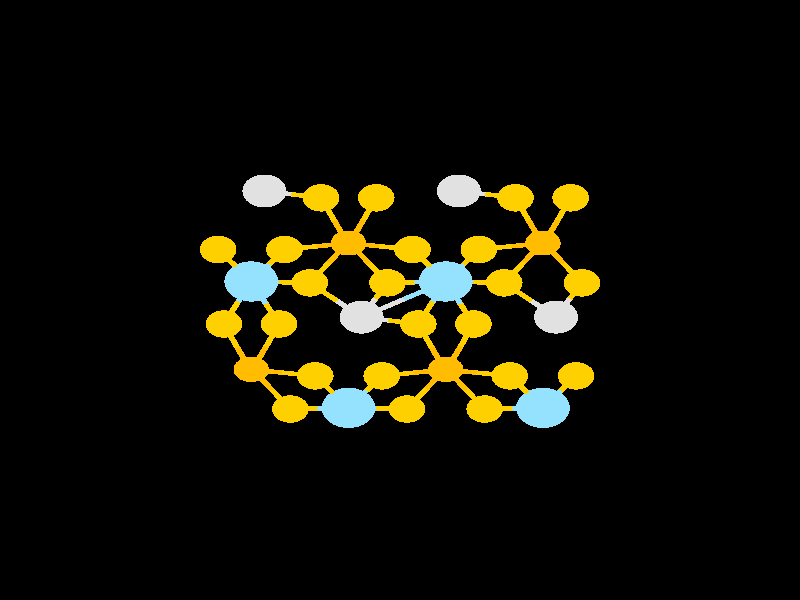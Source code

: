 #include "colors.inc"
#include "finish.inc"

global_settings {assumed_gamma 1 max_trace_level 6}
background {color White transmit 1.0}
camera {orthographic
  right -26.25*x up 26.25*y
  direction 1.00*z
  location <0,0,50.00> look_at <0,0,0>}


light_source {<  2.00,   3.00,  40.00> color White
  area_light <0.70, 0, 0>, <0, 0.70, 0>, 3, 3
  adaptive 1 jitter}
// no fog
#declare simple = finish {phong 0.7}
#declare pale = finish {ambient 0.5 diffuse 0.85 roughness 0.001 specular 0.200 }
#declare intermediate = finish {ambient 0.3 diffuse 0.6 specular 0.1 roughness 0.04}
#declare vmd = finish {ambient 0.0 diffuse 0.65 phong 0.1 phong_size 40.0 specular 0.5 }
#declare jmol = finish {ambient 0.2 diffuse 0.6 specular 1 roughness 0.001 metallic}
#declare ase2 = finish {ambient 0.05 brilliance 3 diffuse 0.6 metallic specular 0.7 roughness 0.04 reflection 0.15}
#declare ase3 = finish {ambient 0.15 brilliance 2 diffuse 0.6 metallic specular 1.0 roughness 0.001 reflection 0.0}
#declare glass = finish {ambient 0.05 diffuse 0.3 specular 1.0 roughness 0.001}
#declare glass2 = finish {ambient 0.01 diffuse 0.3 specular 1.0 reflection 0.25 roughness 0.001}
#declare Rcell = 0.000;
#declare Rbond = 0.100;

#macro atom(LOC, R, COL, TRANS, FIN)
  sphere{LOC, R texture{pigment{color COL transmit TRANS} finish{FIN}}}
#end
#macro constrain(LOC, R, COL, TRANS FIN)
union{torus{R, Rcell rotate 45*z texture{pigment{color COL transmit TRANS} finish{FIN}}}
     torus{R, Rcell rotate -45*z texture{pigment{color COL transmit TRANS} finish{FIN}}}
     translate LOC}
#end

cylinder {<-12.50, -12.50, -25.00>, < 12.50, -12.50, -25.00>, Rcell pigment {Black}}
cylinder {<-12.50,  12.50, -25.00>, < 12.50,  12.50, -25.00>, Rcell pigment {Black}}
cylinder {<-12.50,  12.50,   0.00>, < 12.50,  12.50,   0.00>, Rcell pigment {Black}}
cylinder {<-12.50, -12.50,   0.00>, < 12.50, -12.50,   0.00>, Rcell pigment {Black}}
cylinder {<-12.50, -12.50, -25.00>, <-12.50,  12.50, -25.00>, Rcell pigment {Black}}
cylinder {< 12.50, -12.50, -25.00>, < 12.50,  12.50, -25.00>, Rcell pigment {Black}}
cylinder {< 12.50, -12.50,   0.00>, < 12.50,  12.50,   0.00>, Rcell pigment {Black}}
cylinder {<-12.50, -12.50,   0.00>, <-12.50,  12.50,   0.00>, Rcell pigment {Black}}
cylinder {<-12.50, -12.50, -25.00>, <-12.50, -12.50,   0.00>, Rcell pigment {Black}}
cylinder {< 12.50, -12.50, -25.00>, < 12.50, -12.50,   0.00>, Rcell pigment {Black}}
cylinder {< 12.50,  12.50, -25.00>, < 12.50,  12.50,   0.00>, Rcell pigment {Black}}
cylinder {<-12.50,  12.50, -25.00>, <-12.50,  12.50,   0.00>, Rcell pigment {Black}}
atom(< -4.92,  -3.04, -11.39>, 0.54, rgb <1.00, 0.50, 0.00>, 0.0, ase3) // #0
atom(< -4.84,  -3.04, -13.61>, 0.54, rgb <1.00, 0.50, 0.00>, 0.0, ase3) // #1
atom(< -1.69,  -4.72, -12.50>, 0.88, rgb <0.30, 0.76, 1.00>, 0.0, ase3) // #2
atom(<  1.46,  -3.04, -11.39>, 0.54, rgb <1.00, 0.50, 0.00>, 0.0, ase3) // #3
atom(<  1.54,  -3.04, -13.61>, 0.54, rgb <1.00, 0.50, 0.00>, 0.0, ase3) // #4
atom(< -4.88,   0.81, -12.50>, 0.88, rgb <0.30, 0.76, 1.00>, 0.0, ase3) // #5
atom(< -5.78,  -1.05, -10.85>, 0.60, rgb <1.00, 0.63, 0.00>, 0.0, ase3) // #6
atom(< -1.26,  -0.75, -12.50>, 0.72, rgb <0.75, 0.75, 0.75>, 0.0, ase3) // #7
atom(< -2.78,  -3.32, -10.71>, 0.60, rgb <1.00, 0.63, 0.00>, 0.0, ase3) // #8
atom(<  0.23,  -4.77, -10.77>, 0.60, rgb <1.00, 0.63, 0.00>, 0.0, ase3) // #9
atom(< -0.60,  -3.32, -14.29>, 0.60, rgb <1.00, 0.63, 0.00>, 0.0, ase3) // #10
atom(< -3.97,  -1.05, -14.15>, 0.60, rgb <1.00, 0.63, 0.00>, 0.0, ase3) // #11
atom(< -3.60,  -4.77, -14.23>, 0.60, rgb <1.00, 0.63, 0.00>, 0.0, ase3) // #12
atom(< -1.73,   2.49, -11.39>, 0.54, rgb <1.00, 0.50, 0.00>, 0.0, ase3) // #13
atom(< -1.65,   2.49, -13.61>, 0.54, rgb <1.00, 0.50, 0.00>, 0.0, ase3) // #14
atom(< -4.45,   4.77, -12.50>, 0.72, rgb <0.75, 0.75, 0.75>, 0.0, ase3) // #15
atom(< -5.97,   2.21, -10.71>, 0.60, rgb <1.00, 0.63, 0.00>, 0.0, ase3) // #16
atom(< -2.96,   0.75, -10.77>, 0.60, rgb <1.00, 0.63, 0.00>, 0.0, ase3) // #17
atom(< -3.79,   2.21, -14.29>, 0.60, rgb <1.00, 0.63, 0.00>, 0.0, ase3) // #18
atom(<  4.69,  -4.72, -12.50>, 0.88, rgb <0.30, 0.76, 1.00>, 0.0, ase3) // #19
atom(<  1.50,   0.81, -12.50>, 0.88, rgb <0.30, 0.76, 1.00>, 0.0, ase3) // #20
atom(<  0.60,  -1.05, -10.85>, 0.60, rgb <1.00, 0.63, 0.00>, 0.0, ase3) // #21
atom(<  5.12,  -0.75, -12.50>, 0.72, rgb <0.75, 0.75, 0.75>, 0.0, ase3) // #22
atom(<  3.60,  -3.32, -10.71>, 0.60, rgb <1.00, 0.63, 0.00>, 0.0, ase3) // #23
atom(<  5.78,  -3.32, -14.29>, 0.60, rgb <1.00, 0.63, 0.00>, 0.0, ase3) // #24
atom(<  2.41,  -1.05, -14.15>, 0.60, rgb <1.00, 0.63, 0.00>, 0.0, ase3) // #25
atom(<  2.78,  -4.77, -14.23>, 0.60, rgb <1.00, 0.63, 0.00>, 0.0, ase3) // #26
atom(<  4.65,   2.49, -11.39>, 0.54, rgb <1.00, 0.50, 0.00>, 0.0, ase3) // #27
atom(<  4.73,   2.49, -13.61>, 0.54, rgb <1.00, 0.50, 0.00>, 0.0, ase3) // #28
atom(< -2.59,   4.47, -10.85>, 0.60, rgb <1.00, 0.63, 0.00>, 0.0, ase3) // #29
atom(<  1.93,   4.77, -12.50>, 0.72, rgb <0.75, 0.75, 0.75>, 0.0, ase3) // #30
atom(<  0.41,   2.21, -10.71>, 0.60, rgb <1.00, 0.63, 0.00>, 0.0, ase3) // #31
atom(<  3.42,   0.75, -10.77>, 0.60, rgb <1.00, 0.63, 0.00>, 0.0, ase3) // #32
atom(<  2.59,   2.21, -14.29>, 0.60, rgb <1.00, 0.63, 0.00>, 0.0, ase3) // #33
atom(< -0.78,   4.47, -14.15>, 0.60, rgb <1.00, 0.63, 0.00>, 0.0, ase3) // #34
atom(< -0.41,   0.75, -14.23>, 0.60, rgb <1.00, 0.63, 0.00>, 0.0, ase3) // #35
atom(<  3.79,   4.47, -10.85>, 0.60, rgb <1.00, 0.63, 0.00>, 0.0, ase3) // #36
atom(<  5.60,   4.47, -14.15>, 0.60, rgb <1.00, 0.63, 0.00>, 0.0, ase3) // #37
atom(<  5.97,   0.75, -14.23>, 0.60, rgb <1.00, 0.63, 0.00>, 0.0, ase3) // #38
cylinder {< -4.92,  -3.04, -11.39>, < -4.88,  -3.04, -12.50>, Rbond texture{pigment {color rgb <1.00, 0.50, 0.00> transmit 0.0} finish{ase3}}}
cylinder {< -4.84,  -3.04, -13.61>, < -4.88,  -3.04, -12.50>, Rbond texture{pigment {color rgb <1.00, 0.50, 0.00> transmit 0.0} finish{ase3}}}
cylinder {< -4.92,  -3.04, -11.39>, < -3.85,  -3.18, -11.05>, Rbond texture{pigment {color rgb <1.00, 0.50, 0.00> transmit 0.0} finish{ase3}}}
cylinder {< -2.78,  -3.32, -10.71>, < -3.85,  -3.18, -11.05>, Rbond texture{pigment {color rgb <1.00, 0.63, 0.00> transmit 0.0} finish{ase3}}}
cylinder {< -4.92,  -3.04, -11.39>, < -5.35,  -2.05, -11.12>, Rbond texture{pigment {color rgb <1.00, 0.50, 0.00> transmit 0.0} finish{ase3}}}
cylinder {< -5.78,  -1.05, -10.85>, < -5.35,  -2.05, -11.12>, Rbond texture{pigment {color rgb <1.00, 0.63, 0.00> transmit 0.0} finish{ase3}}}
cylinder {< -4.84,  -3.04, -13.61>, < -4.22,  -3.91, -13.92>, Rbond texture{pigment {color rgb <1.00, 0.50, 0.00> transmit 0.0} finish{ase3}}}
cylinder {< -3.60,  -4.77, -14.23>, < -4.22,  -3.91, -13.92>, Rbond texture{pigment {color rgb <1.00, 0.63, 0.00> transmit 0.0} finish{ase3}}}
cylinder {< -4.84,  -3.04, -13.61>, < -4.40,  -2.05, -13.88>, Rbond texture{pigment {color rgb <1.00, 0.50, 0.00> transmit 0.0} finish{ase3}}}
cylinder {< -3.97,  -1.05, -14.15>, < -4.40,  -2.05, -13.88>, Rbond texture{pigment {color rgb <1.00, 0.63, 0.00> transmit 0.0} finish{ase3}}}
cylinder {< -1.69,  -4.72, -12.50>, < -1.14,  -4.02, -13.39>, Rbond texture{pigment {color rgb <0.30, 0.76, 1.00> transmit 0.0} finish{ase3}}}
cylinder {< -0.60,  -3.32, -14.29>, < -1.14,  -4.02, -13.39>, Rbond texture{pigment {color rgb <1.00, 0.63, 0.00> transmit 0.0} finish{ase3}}}
cylinder {< -1.69,  -4.72, -12.50>, < -2.23,  -4.02, -11.61>, Rbond texture{pigment {color rgb <0.30, 0.76, 1.00> transmit 0.0} finish{ase3}}}
cylinder {< -2.78,  -3.32, -10.71>, < -2.23,  -4.02, -11.61>, Rbond texture{pigment {color rgb <1.00, 0.63, 0.00> transmit 0.0} finish{ase3}}}
cylinder {< -1.69,  -4.72, -12.50>, < -2.65,  -4.75, -13.36>, Rbond texture{pigment {color rgb <0.30, 0.76, 1.00> transmit 0.0} finish{ase3}}}
cylinder {< -3.60,  -4.77, -14.23>, < -2.65,  -4.75, -13.36>, Rbond texture{pigment {color rgb <1.00, 0.63, 0.00> transmit 0.0} finish{ase3}}}
cylinder {< -1.69,  -4.72, -12.50>, < -0.73,  -4.75, -11.64>, Rbond texture{pigment {color rgb <0.30, 0.76, 1.00> transmit 0.0} finish{ase3}}}
cylinder {<  0.23,  -4.77, -10.77>, < -0.73,  -4.75, -11.64>, Rbond texture{pigment {color rgb <1.00, 0.63, 0.00> transmit 0.0} finish{ase3}}}
cylinder {<  1.46,  -3.04, -11.39>, <  0.85,  -3.91, -11.08>, Rbond texture{pigment {color rgb <1.00, 0.50, 0.00> transmit 0.0} finish{ase3}}}
cylinder {<  0.23,  -4.77, -10.77>, <  0.85,  -3.91, -11.08>, Rbond texture{pigment {color rgb <1.00, 0.63, 0.00> transmit 0.0} finish{ase3}}}
cylinder {<  1.46,  -3.04, -11.39>, <  2.53,  -3.18, -11.05>, Rbond texture{pigment {color rgb <1.00, 0.50, 0.00> transmit 0.0} finish{ase3}}}
cylinder {<  3.60,  -3.32, -10.71>, <  2.53,  -3.18, -11.05>, Rbond texture{pigment {color rgb <1.00, 0.63, 0.00> transmit 0.0} finish{ase3}}}
cylinder {<  1.46,  -3.04, -11.39>, <  1.50,  -3.04, -12.50>, Rbond texture{pigment {color rgb <1.00, 0.50, 0.00> transmit 0.0} finish{ase3}}}
cylinder {<  1.54,  -3.04, -13.61>, <  1.50,  -3.04, -12.50>, Rbond texture{pigment {color rgb <1.00, 0.50, 0.00> transmit 0.0} finish{ase3}}}
cylinder {<  1.46,  -3.04, -11.39>, <  1.03,  -2.05, -11.12>, Rbond texture{pigment {color rgb <1.00, 0.50, 0.00> transmit 0.0} finish{ase3}}}
cylinder {<  0.60,  -1.05, -10.85>, <  1.03,  -2.05, -11.12>, Rbond texture{pigment {color rgb <1.00, 0.63, 0.00> transmit 0.0} finish{ase3}}}
cylinder {<  1.54,  -3.04, -13.61>, <  0.47,  -3.18, -13.95>, Rbond texture{pigment {color rgb <1.00, 0.50, 0.00> transmit 0.0} finish{ase3}}}
cylinder {< -0.60,  -3.32, -14.29>, <  0.47,  -3.18, -13.95>, Rbond texture{pigment {color rgb <1.00, 0.63, 0.00> transmit 0.0} finish{ase3}}}
cylinder {<  1.54,  -3.04, -13.61>, <  2.16,  -3.91, -13.92>, Rbond texture{pigment {color rgb <1.00, 0.50, 0.00> transmit 0.0} finish{ase3}}}
cylinder {<  2.78,  -4.77, -14.23>, <  2.16,  -3.91, -13.92>, Rbond texture{pigment {color rgb <1.00, 0.63, 0.00> transmit 0.0} finish{ase3}}}
cylinder {<  1.54,  -3.04, -13.61>, <  1.98,  -2.05, -13.88>, Rbond texture{pigment {color rgb <1.00, 0.50, 0.00> transmit 0.0} finish{ase3}}}
cylinder {<  2.41,  -1.05, -14.15>, <  1.98,  -2.05, -13.88>, Rbond texture{pigment {color rgb <1.00, 0.63, 0.00> transmit 0.0} finish{ase3}}}
cylinder {< -4.88,   0.81, -12.50>, < -5.33,  -0.12, -11.67>, Rbond texture{pigment {color rgb <0.30, 0.76, 1.00> transmit 0.0} finish{ase3}}}
cylinder {< -5.78,  -1.05, -10.85>, < -5.33,  -0.12, -11.67>, Rbond texture{pigment {color rgb <1.00, 0.63, 0.00> transmit 0.0} finish{ase3}}}
cylinder {< -4.88,   0.81, -12.50>, < -4.42,  -0.12, -13.33>, Rbond texture{pigment {color rgb <0.30, 0.76, 1.00> transmit 0.0} finish{ase3}}}
cylinder {< -3.97,  -1.05, -14.15>, < -4.42,  -0.12, -13.33>, Rbond texture{pigment {color rgb <1.00, 0.63, 0.00> transmit 0.0} finish{ase3}}}
cylinder {< -4.88,   0.81, -12.50>, < -3.92,   0.78, -11.64>, Rbond texture{pigment {color rgb <0.30, 0.76, 1.00> transmit 0.0} finish{ase3}}}
cylinder {< -2.96,   0.75, -10.77>, < -3.92,   0.78, -11.64>, Rbond texture{pigment {color rgb <1.00, 0.63, 0.00> transmit 0.0} finish{ase3}}}
cylinder {< -4.88,   0.81, -12.50>, < -4.33,   1.51, -13.39>, Rbond texture{pigment {color rgb <0.30, 0.76, 1.00> transmit 0.0} finish{ase3}}}
cylinder {< -3.79,   2.21, -14.29>, < -4.33,   1.51, -13.39>, Rbond texture{pigment {color rgb <1.00, 0.63, 0.00> transmit 0.0} finish{ase3}}}
cylinder {< -4.88,   0.81, -12.50>, < -5.42,   1.51, -11.61>, Rbond texture{pigment {color rgb <0.30, 0.76, 1.00> transmit 0.0} finish{ase3}}}
cylinder {< -5.97,   2.21, -10.71>, < -5.42,   1.51, -11.61>, Rbond texture{pigment {color rgb <1.00, 0.63, 0.00> transmit 0.0} finish{ase3}}}
cylinder {< -1.26,  -0.75, -12.50>, < -0.84,   0.00, -13.36>, Rbond texture{pigment {color rgb <0.75, 0.75, 0.75> transmit 0.0} finish{ase3}}}
cylinder {< -0.41,   0.75, -14.23>, < -0.84,   0.00, -13.36>, Rbond texture{pigment {color rgb <1.00, 0.63, 0.00> transmit 0.0} finish{ase3}}}
cylinder {< -1.26,  -0.75, -12.50>, < -2.11,   0.00, -11.64>, Rbond texture{pigment {color rgb <0.75, 0.75, 0.75> transmit 0.0} finish{ase3}}}
cylinder {< -2.96,   0.75, -10.77>, < -2.11,   0.00, -11.64>, Rbond texture{pigment {color rgb <1.00, 0.63, 0.00> transmit 0.0} finish{ase3}}}
cylinder {< -1.26,  -0.75, -12.50>, < -0.33,  -0.90, -11.67>, Rbond texture{pigment {color rgb <0.75, 0.75, 0.75> transmit 0.0} finish{ase3}}}
cylinder {<  0.60,  -1.05, -10.85>, < -0.33,  -0.90, -11.67>, Rbond texture{pigment {color rgb <1.00, 0.63, 0.00> transmit 0.0} finish{ase3}}}
cylinder {< -1.26,  -0.75, -12.50>, <  0.12,   0.03, -12.50>, Rbond texture{pigment {color rgb <0.75, 0.75, 0.75> transmit 0.0} finish{ase3}}}
cylinder {<  1.50,   0.81, -12.50>, <  0.12,   0.03, -12.50>, Rbond texture{pigment {color rgb <0.30, 0.76, 1.00> transmit 0.0} finish{ase3}}}
cylinder {< -1.73,   2.49, -11.39>, < -2.34,   1.62, -11.08>, Rbond texture{pigment {color rgb <1.00, 0.50, 0.00> transmit 0.0} finish{ase3}}}
cylinder {< -2.96,   0.75, -10.77>, < -2.34,   1.62, -11.08>, Rbond texture{pigment {color rgb <1.00, 0.63, 0.00> transmit 0.0} finish{ase3}}}
cylinder {< -1.73,   2.49, -11.39>, < -2.16,   3.48, -11.12>, Rbond texture{pigment {color rgb <1.00, 0.50, 0.00> transmit 0.0} finish{ase3}}}
cylinder {< -2.59,   4.47, -10.85>, < -2.16,   3.48, -11.12>, Rbond texture{pigment {color rgb <1.00, 0.63, 0.00> transmit 0.0} finish{ase3}}}
cylinder {< -1.73,   2.49, -11.39>, < -1.69,   2.49, -12.50>, Rbond texture{pigment {color rgb <1.00, 0.50, 0.00> transmit 0.0} finish{ase3}}}
cylinder {< -1.65,   2.49, -13.61>, < -1.69,   2.49, -12.50>, Rbond texture{pigment {color rgb <1.00, 0.50, 0.00> transmit 0.0} finish{ase3}}}
cylinder {< -1.73,   2.49, -11.39>, < -0.66,   2.35, -11.05>, Rbond texture{pigment {color rgb <1.00, 0.50, 0.00> transmit 0.0} finish{ase3}}}
cylinder {<  0.41,   2.21, -10.71>, < -0.66,   2.35, -11.05>, Rbond texture{pigment {color rgb <1.00, 0.63, 0.00> transmit 0.0} finish{ase3}}}
cylinder {< -1.65,   2.49, -13.61>, < -1.03,   1.62, -13.92>, Rbond texture{pigment {color rgb <1.00, 0.50, 0.00> transmit 0.0} finish{ase3}}}
cylinder {< -0.41,   0.75, -14.23>, < -1.03,   1.62, -13.92>, Rbond texture{pigment {color rgb <1.00, 0.63, 0.00> transmit 0.0} finish{ase3}}}
cylinder {< -1.65,   2.49, -13.61>, < -2.72,   2.35, -13.95>, Rbond texture{pigment {color rgb <1.00, 0.50, 0.00> transmit 0.0} finish{ase3}}}
cylinder {< -3.79,   2.21, -14.29>, < -2.72,   2.35, -13.95>, Rbond texture{pigment {color rgb <1.00, 0.63, 0.00> transmit 0.0} finish{ase3}}}
cylinder {< -1.65,   2.49, -13.61>, < -1.21,   3.48, -13.88>, Rbond texture{pigment {color rgb <1.00, 0.50, 0.00> transmit 0.0} finish{ase3}}}
cylinder {< -0.78,   4.47, -14.15>, < -1.21,   3.48, -13.88>, Rbond texture{pigment {color rgb <1.00, 0.63, 0.00> transmit 0.0} finish{ase3}}}
cylinder {< -4.45,   4.77, -12.50>, < -3.52,   4.62, -11.67>, Rbond texture{pigment {color rgb <0.75, 0.75, 0.75> transmit 0.0} finish{ase3}}}
cylinder {< -2.59,   4.47, -10.85>, < -3.52,   4.62, -11.67>, Rbond texture{pigment {color rgb <1.00, 0.63, 0.00> transmit 0.0} finish{ase3}}}
cylinder {<  4.69,  -4.72, -12.50>, <  3.73,  -4.75, -13.36>, Rbond texture{pigment {color rgb <0.30, 0.76, 1.00> transmit 0.0} finish{ase3}}}
cylinder {<  2.78,  -4.77, -14.23>, <  3.73,  -4.75, -13.36>, Rbond texture{pigment {color rgb <1.00, 0.63, 0.00> transmit 0.0} finish{ase3}}}
cylinder {<  4.69,  -4.72, -12.50>, <  4.15,  -4.02, -11.61>, Rbond texture{pigment {color rgb <0.30, 0.76, 1.00> transmit 0.0} finish{ase3}}}
cylinder {<  3.60,  -3.32, -10.71>, <  4.15,  -4.02, -11.61>, Rbond texture{pigment {color rgb <1.00, 0.63, 0.00> transmit 0.0} finish{ase3}}}
cylinder {<  4.69,  -4.72, -12.50>, <  5.24,  -4.02, -13.39>, Rbond texture{pigment {color rgb <0.30, 0.76, 1.00> transmit 0.0} finish{ase3}}}
cylinder {<  5.78,  -3.32, -14.29>, <  5.24,  -4.02, -13.39>, Rbond texture{pigment {color rgb <1.00, 0.63, 0.00> transmit 0.0} finish{ase3}}}
cylinder {<  1.50,   0.81, -12.50>, <  0.54,   0.78, -13.36>, Rbond texture{pigment {color rgb <0.30, 0.76, 1.00> transmit 0.0} finish{ase3}}}
cylinder {< -0.41,   0.75, -14.23>, <  0.54,   0.78, -13.36>, Rbond texture{pigment {color rgb <1.00, 0.63, 0.00> transmit 0.0} finish{ase3}}}
cylinder {<  1.50,   0.81, -12.50>, <  1.96,  -0.12, -13.33>, Rbond texture{pigment {color rgb <0.30, 0.76, 1.00> transmit 0.0} finish{ase3}}}
cylinder {<  2.41,  -1.05, -14.15>, <  1.96,  -0.12, -13.33>, Rbond texture{pigment {color rgb <1.00, 0.63, 0.00> transmit 0.0} finish{ase3}}}
cylinder {<  1.50,   0.81, -12.50>, <  1.05,  -0.12, -11.67>, Rbond texture{pigment {color rgb <0.30, 0.76, 1.00> transmit 0.0} finish{ase3}}}
cylinder {<  0.60,  -1.05, -10.85>, <  1.05,  -0.12, -11.67>, Rbond texture{pigment {color rgb <1.00, 0.63, 0.00> transmit 0.0} finish{ase3}}}
cylinder {<  1.50,   0.81, -12.50>, <  2.46,   0.78, -11.64>, Rbond texture{pigment {color rgb <0.30, 0.76, 1.00> transmit 0.0} finish{ase3}}}
cylinder {<  3.42,   0.75, -10.77>, <  2.46,   0.78, -11.64>, Rbond texture{pigment {color rgb <1.00, 0.63, 0.00> transmit 0.0} finish{ase3}}}
cylinder {<  1.50,   0.81, -12.50>, <  2.05,   1.51, -13.39>, Rbond texture{pigment {color rgb <0.30, 0.76, 1.00> transmit 0.0} finish{ase3}}}
cylinder {<  2.59,   2.21, -14.29>, <  2.05,   1.51, -13.39>, Rbond texture{pigment {color rgb <1.00, 0.63, 0.00> transmit 0.0} finish{ase3}}}
cylinder {<  1.50,   0.81, -12.50>, <  0.96,   1.51, -11.61>, Rbond texture{pigment {color rgb <0.30, 0.76, 1.00> transmit 0.0} finish{ase3}}}
cylinder {<  0.41,   2.21, -10.71>, <  0.96,   1.51, -11.61>, Rbond texture{pigment {color rgb <1.00, 0.63, 0.00> transmit 0.0} finish{ase3}}}
cylinder {<  5.12,  -0.75, -12.50>, <  5.54,   0.00, -13.36>, Rbond texture{pigment {color rgb <0.75, 0.75, 0.75> transmit 0.0} finish{ase3}}}
cylinder {<  5.97,   0.75, -14.23>, <  5.54,   0.00, -13.36>, Rbond texture{pigment {color rgb <1.00, 0.63, 0.00> transmit 0.0} finish{ase3}}}
cylinder {<  5.12,  -0.75, -12.50>, <  4.27,   0.00, -11.64>, Rbond texture{pigment {color rgb <0.75, 0.75, 0.75> transmit 0.0} finish{ase3}}}
cylinder {<  3.42,   0.75, -10.77>, <  4.27,   0.00, -11.64>, Rbond texture{pigment {color rgb <1.00, 0.63, 0.00> transmit 0.0} finish{ase3}}}
cylinder {<  4.65,   2.49, -11.39>, <  4.22,   3.48, -11.12>, Rbond texture{pigment {color rgb <1.00, 0.50, 0.00> transmit 0.0} finish{ase3}}}
cylinder {<  3.79,   4.47, -10.85>, <  4.22,   3.48, -11.12>, Rbond texture{pigment {color rgb <1.00, 0.63, 0.00> transmit 0.0} finish{ase3}}}
cylinder {<  4.65,   2.49, -11.39>, <  4.04,   1.62, -11.08>, Rbond texture{pigment {color rgb <1.00, 0.50, 0.00> transmit 0.0} finish{ase3}}}
cylinder {<  3.42,   0.75, -10.77>, <  4.04,   1.62, -11.08>, Rbond texture{pigment {color rgb <1.00, 0.63, 0.00> transmit 0.0} finish{ase3}}}
cylinder {<  4.65,   2.49, -11.39>, <  4.69,   2.49, -12.50>, Rbond texture{pigment {color rgb <1.00, 0.50, 0.00> transmit 0.0} finish{ase3}}}
cylinder {<  4.73,   2.49, -13.61>, <  4.69,   2.49, -12.50>, Rbond texture{pigment {color rgb <1.00, 0.50, 0.00> transmit 0.0} finish{ase3}}}
cylinder {<  4.73,   2.49, -13.61>, <  5.35,   1.62, -13.92>, Rbond texture{pigment {color rgb <1.00, 0.50, 0.00> transmit 0.0} finish{ase3}}}
cylinder {<  5.97,   0.75, -14.23>, <  5.35,   1.62, -13.92>, Rbond texture{pigment {color rgb <1.00, 0.63, 0.00> transmit 0.0} finish{ase3}}}
cylinder {<  4.73,   2.49, -13.61>, <  3.66,   2.35, -13.95>, Rbond texture{pigment {color rgb <1.00, 0.50, 0.00> transmit 0.0} finish{ase3}}}
cylinder {<  2.59,   2.21, -14.29>, <  3.66,   2.35, -13.95>, Rbond texture{pigment {color rgb <1.00, 0.63, 0.00> transmit 0.0} finish{ase3}}}
cylinder {<  4.73,   2.49, -13.61>, <  5.17,   3.48, -13.88>, Rbond texture{pigment {color rgb <1.00, 0.50, 0.00> transmit 0.0} finish{ase3}}}
cylinder {<  5.60,   4.47, -14.15>, <  5.17,   3.48, -13.88>, Rbond texture{pigment {color rgb <1.00, 0.63, 0.00> transmit 0.0} finish{ase3}}}
cylinder {<  1.93,   4.77, -12.50>, <  2.86,   4.62, -11.67>, Rbond texture{pigment {color rgb <0.75, 0.75, 0.75> transmit 0.0} finish{ase3}}}
cylinder {<  3.79,   4.47, -10.85>, <  2.86,   4.62, -11.67>, Rbond texture{pigment {color rgb <1.00, 0.63, 0.00> transmit 0.0} finish{ase3}}}
// no constraints
